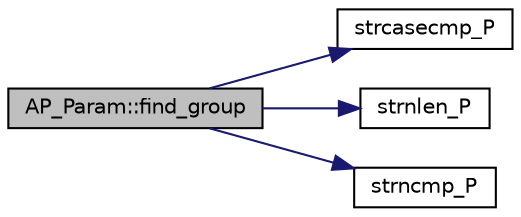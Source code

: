 digraph "AP_Param::find_group"
{
 // INTERACTIVE_SVG=YES
  edge [fontname="Helvetica",fontsize="10",labelfontname="Helvetica",labelfontsize="10"];
  node [fontname="Helvetica",fontsize="10",shape=record];
  rankdir="LR";
  Node1 [label="AP_Param::find_group",height=0.2,width=0.4,color="black", fillcolor="grey75", style="filled" fontcolor="black"];
  Node1 -> Node2 [color="midnightblue",fontsize="10",style="solid",fontname="Helvetica"];
  Node2 [label="strcasecmp_P",height=0.2,width=0.4,color="black", fillcolor="white", style="filled",URL="$AP__Progmem__AVR_8h.html#aedeadee36d22b1e01f713f805d1037a1"];
  Node1 -> Node3 [color="midnightblue",fontsize="10",style="solid",fontname="Helvetica"];
  Node3 [label="strnlen_P",height=0.2,width=0.4,color="black", fillcolor="white", style="filled",URL="$AP__Progmem__Identity_8h.html#a7c38516a089d1799b00c59fbb0820841"];
  Node1 -> Node4 [color="midnightblue",fontsize="10",style="solid",fontname="Helvetica"];
  Node4 [label="strncmp_P",height=0.2,width=0.4,color="black", fillcolor="white", style="filled",URL="$AP__Progmem__Identity_8h.html#a975beca2ce546549dfcb4f51d56fe17b"];
}
